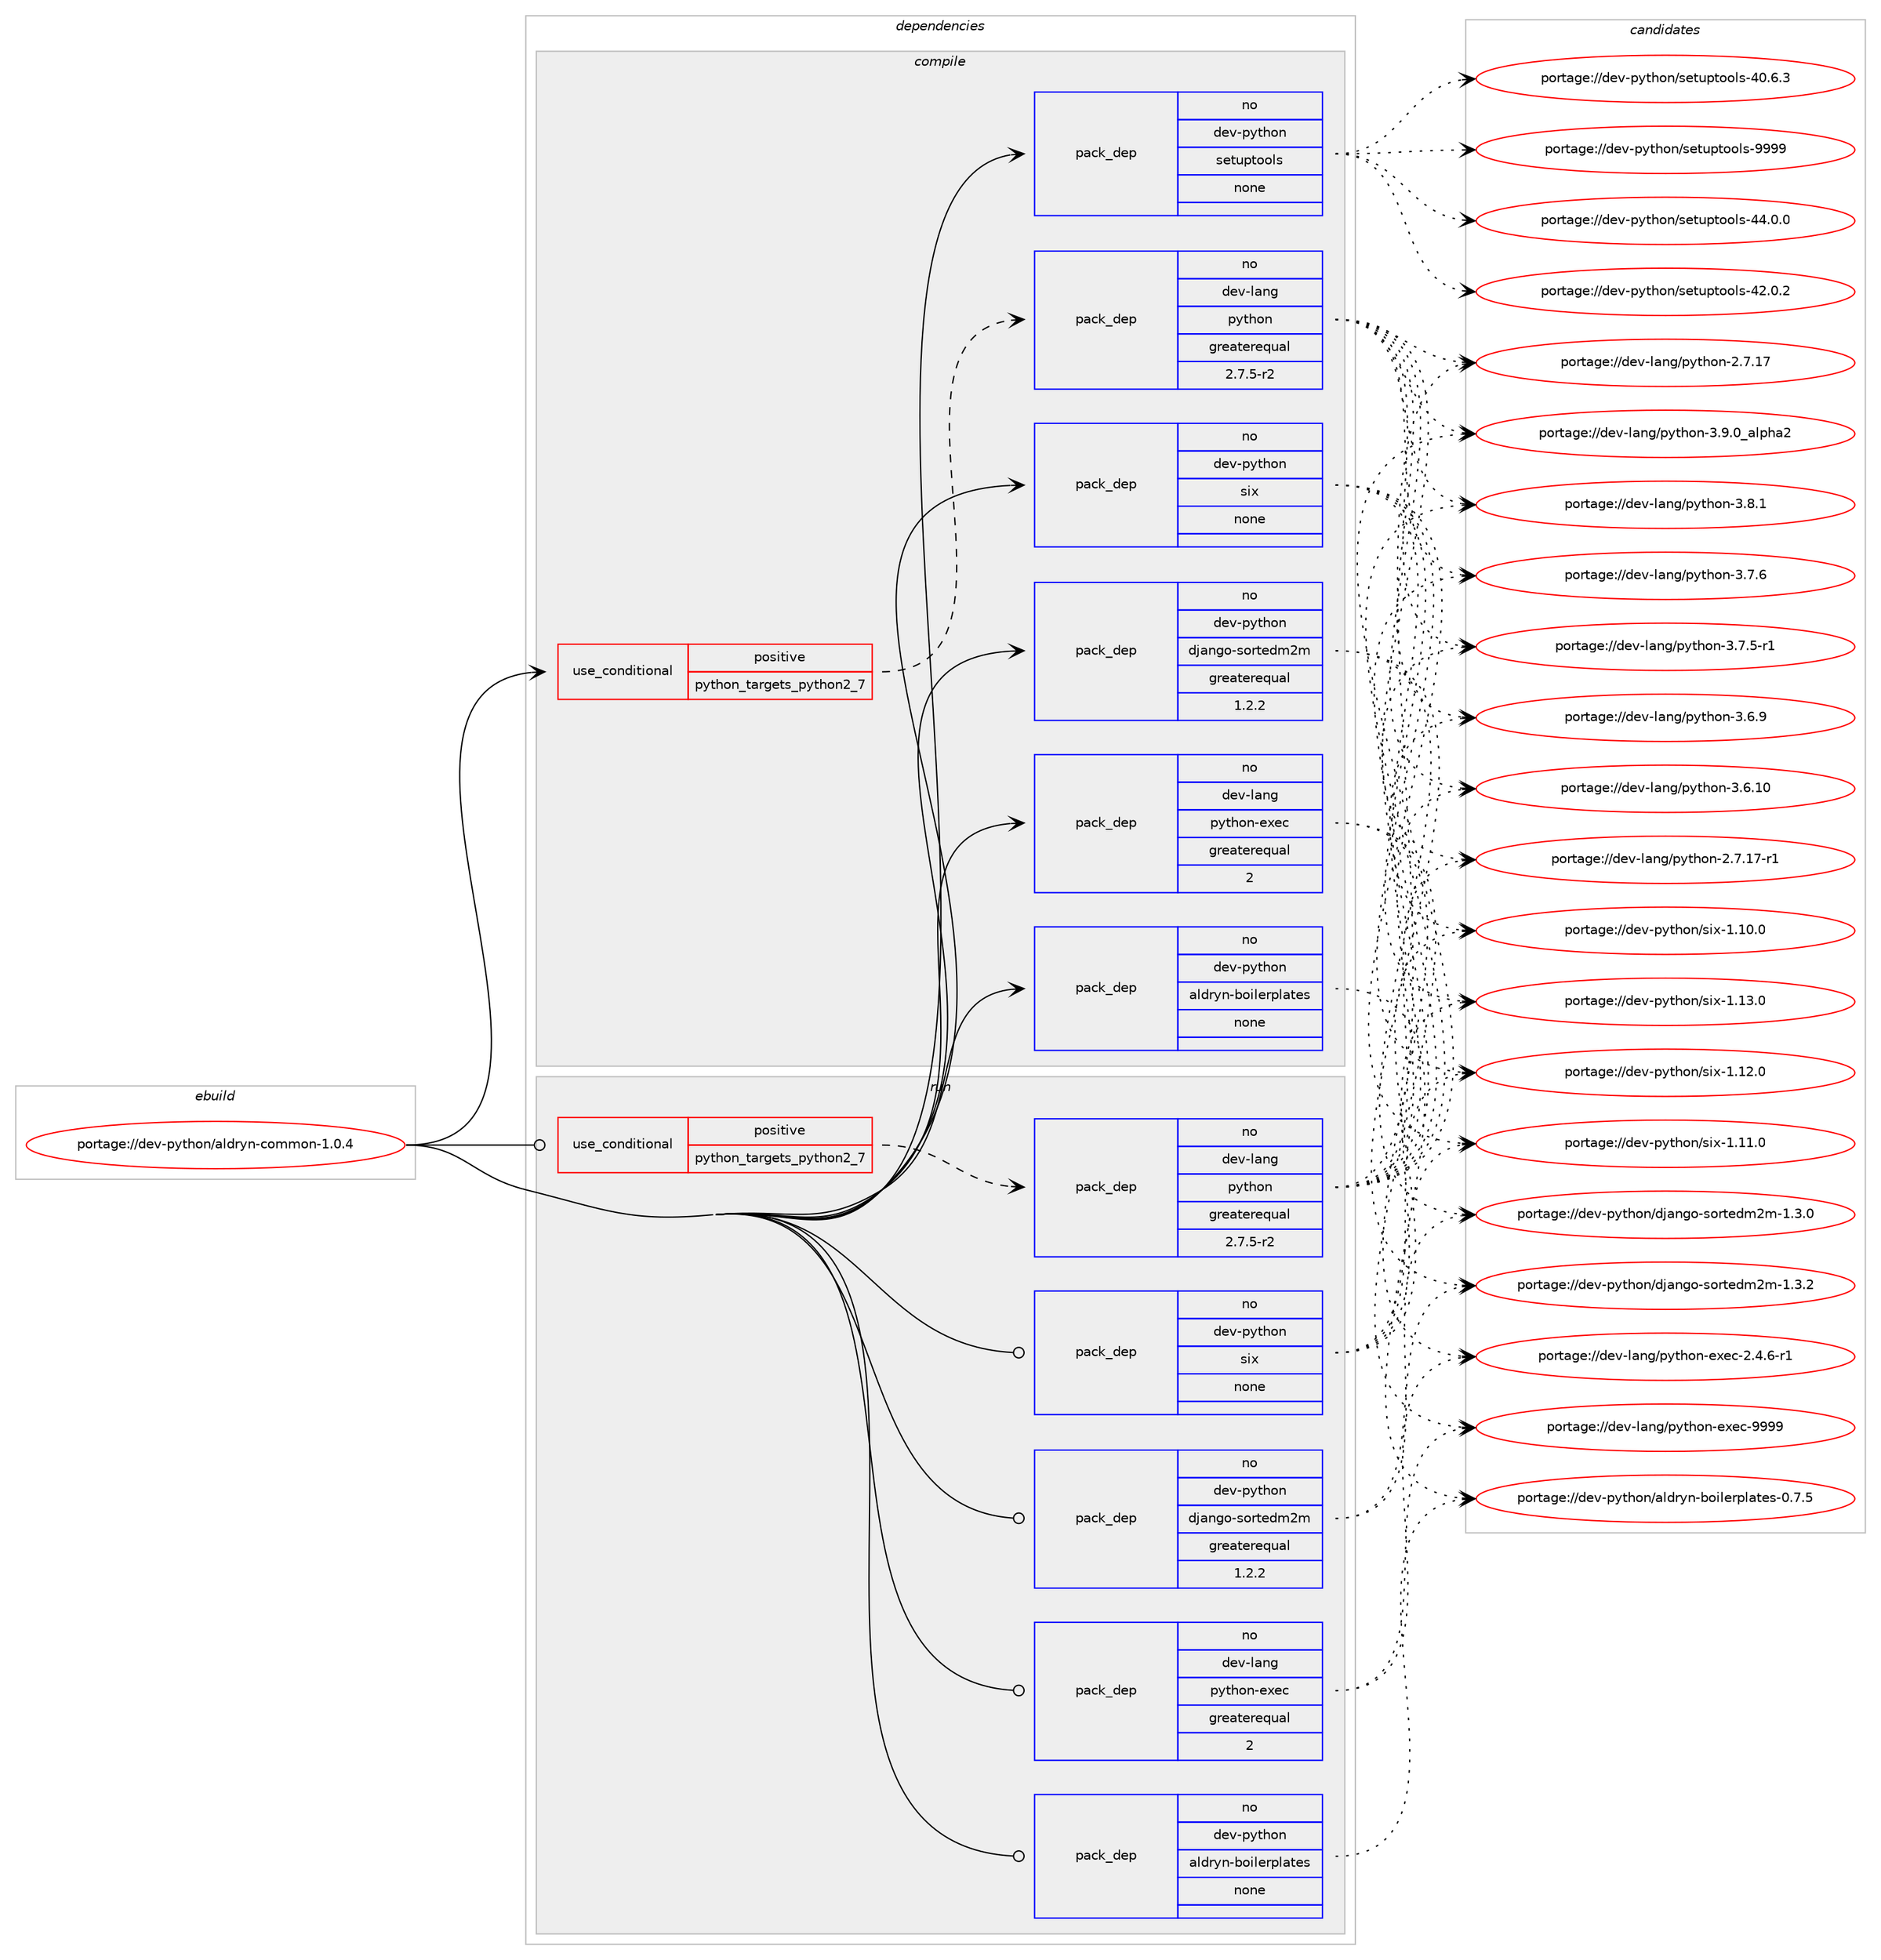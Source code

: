 digraph prolog {

# *************
# Graph options
# *************

newrank=true;
concentrate=true;
compound=true;
graph [rankdir=LR,fontname=Helvetica,fontsize=10,ranksep=1.5];#, ranksep=2.5, nodesep=0.2];
edge  [arrowhead=vee];
node  [fontname=Helvetica,fontsize=10];

# **********
# The ebuild
# **********

subgraph cluster_leftcol {
color=gray;
label=<<i>ebuild</i>>;
id [label="portage://dev-python/aldryn-common-1.0.4", color=red, width=4, href="../dev-python/aldryn-common-1.0.4.svg"];
}

# ****************
# The dependencies
# ****************

subgraph cluster_midcol {
color=gray;
label=<<i>dependencies</i>>;
subgraph cluster_compile {
fillcolor="#eeeeee";
style=filled;
label=<<i>compile</i>>;
subgraph cond119159 {
dependency472062 [label=<<TABLE BORDER="0" CELLBORDER="1" CELLSPACING="0" CELLPADDING="4"><TR><TD ROWSPAN="3" CELLPADDING="10">use_conditional</TD></TR><TR><TD>positive</TD></TR><TR><TD>python_targets_python2_7</TD></TR></TABLE>>, shape=none, color=red];
subgraph pack347888 {
dependency472063 [label=<<TABLE BORDER="0" CELLBORDER="1" CELLSPACING="0" CELLPADDING="4" WIDTH="220"><TR><TD ROWSPAN="6" CELLPADDING="30">pack_dep</TD></TR><TR><TD WIDTH="110">no</TD></TR><TR><TD>dev-lang</TD></TR><TR><TD>python</TD></TR><TR><TD>greaterequal</TD></TR><TR><TD>2.7.5-r2</TD></TR></TABLE>>, shape=none, color=blue];
}
dependency472062:e -> dependency472063:w [weight=20,style="dashed",arrowhead="vee"];
}
id:e -> dependency472062:w [weight=20,style="solid",arrowhead="vee"];
subgraph pack347889 {
dependency472064 [label=<<TABLE BORDER="0" CELLBORDER="1" CELLSPACING="0" CELLPADDING="4" WIDTH="220"><TR><TD ROWSPAN="6" CELLPADDING="30">pack_dep</TD></TR><TR><TD WIDTH="110">no</TD></TR><TR><TD>dev-lang</TD></TR><TR><TD>python-exec</TD></TR><TR><TD>greaterequal</TD></TR><TR><TD>2</TD></TR></TABLE>>, shape=none, color=blue];
}
id:e -> dependency472064:w [weight=20,style="solid",arrowhead="vee"];
subgraph pack347890 {
dependency472065 [label=<<TABLE BORDER="0" CELLBORDER="1" CELLSPACING="0" CELLPADDING="4" WIDTH="220"><TR><TD ROWSPAN="6" CELLPADDING="30">pack_dep</TD></TR><TR><TD WIDTH="110">no</TD></TR><TR><TD>dev-python</TD></TR><TR><TD>aldryn-boilerplates</TD></TR><TR><TD>none</TD></TR><TR><TD></TD></TR></TABLE>>, shape=none, color=blue];
}
id:e -> dependency472065:w [weight=20,style="solid",arrowhead="vee"];
subgraph pack347891 {
dependency472066 [label=<<TABLE BORDER="0" CELLBORDER="1" CELLSPACING="0" CELLPADDING="4" WIDTH="220"><TR><TD ROWSPAN="6" CELLPADDING="30">pack_dep</TD></TR><TR><TD WIDTH="110">no</TD></TR><TR><TD>dev-python</TD></TR><TR><TD>django-sortedm2m</TD></TR><TR><TD>greaterequal</TD></TR><TR><TD>1.2.2</TD></TR></TABLE>>, shape=none, color=blue];
}
id:e -> dependency472066:w [weight=20,style="solid",arrowhead="vee"];
subgraph pack347892 {
dependency472067 [label=<<TABLE BORDER="0" CELLBORDER="1" CELLSPACING="0" CELLPADDING="4" WIDTH="220"><TR><TD ROWSPAN="6" CELLPADDING="30">pack_dep</TD></TR><TR><TD WIDTH="110">no</TD></TR><TR><TD>dev-python</TD></TR><TR><TD>setuptools</TD></TR><TR><TD>none</TD></TR><TR><TD></TD></TR></TABLE>>, shape=none, color=blue];
}
id:e -> dependency472067:w [weight=20,style="solid",arrowhead="vee"];
subgraph pack347893 {
dependency472068 [label=<<TABLE BORDER="0" CELLBORDER="1" CELLSPACING="0" CELLPADDING="4" WIDTH="220"><TR><TD ROWSPAN="6" CELLPADDING="30">pack_dep</TD></TR><TR><TD WIDTH="110">no</TD></TR><TR><TD>dev-python</TD></TR><TR><TD>six</TD></TR><TR><TD>none</TD></TR><TR><TD></TD></TR></TABLE>>, shape=none, color=blue];
}
id:e -> dependency472068:w [weight=20,style="solid",arrowhead="vee"];
}
subgraph cluster_compileandrun {
fillcolor="#eeeeee";
style=filled;
label=<<i>compile and run</i>>;
}
subgraph cluster_run {
fillcolor="#eeeeee";
style=filled;
label=<<i>run</i>>;
subgraph cond119160 {
dependency472069 [label=<<TABLE BORDER="0" CELLBORDER="1" CELLSPACING="0" CELLPADDING="4"><TR><TD ROWSPAN="3" CELLPADDING="10">use_conditional</TD></TR><TR><TD>positive</TD></TR><TR><TD>python_targets_python2_7</TD></TR></TABLE>>, shape=none, color=red];
subgraph pack347894 {
dependency472070 [label=<<TABLE BORDER="0" CELLBORDER="1" CELLSPACING="0" CELLPADDING="4" WIDTH="220"><TR><TD ROWSPAN="6" CELLPADDING="30">pack_dep</TD></TR><TR><TD WIDTH="110">no</TD></TR><TR><TD>dev-lang</TD></TR><TR><TD>python</TD></TR><TR><TD>greaterequal</TD></TR><TR><TD>2.7.5-r2</TD></TR></TABLE>>, shape=none, color=blue];
}
dependency472069:e -> dependency472070:w [weight=20,style="dashed",arrowhead="vee"];
}
id:e -> dependency472069:w [weight=20,style="solid",arrowhead="odot"];
subgraph pack347895 {
dependency472071 [label=<<TABLE BORDER="0" CELLBORDER="1" CELLSPACING="0" CELLPADDING="4" WIDTH="220"><TR><TD ROWSPAN="6" CELLPADDING="30">pack_dep</TD></TR><TR><TD WIDTH="110">no</TD></TR><TR><TD>dev-lang</TD></TR><TR><TD>python-exec</TD></TR><TR><TD>greaterequal</TD></TR><TR><TD>2</TD></TR></TABLE>>, shape=none, color=blue];
}
id:e -> dependency472071:w [weight=20,style="solid",arrowhead="odot"];
subgraph pack347896 {
dependency472072 [label=<<TABLE BORDER="0" CELLBORDER="1" CELLSPACING="0" CELLPADDING="4" WIDTH="220"><TR><TD ROWSPAN="6" CELLPADDING="30">pack_dep</TD></TR><TR><TD WIDTH="110">no</TD></TR><TR><TD>dev-python</TD></TR><TR><TD>aldryn-boilerplates</TD></TR><TR><TD>none</TD></TR><TR><TD></TD></TR></TABLE>>, shape=none, color=blue];
}
id:e -> dependency472072:w [weight=20,style="solid",arrowhead="odot"];
subgraph pack347897 {
dependency472073 [label=<<TABLE BORDER="0" CELLBORDER="1" CELLSPACING="0" CELLPADDING="4" WIDTH="220"><TR><TD ROWSPAN="6" CELLPADDING="30">pack_dep</TD></TR><TR><TD WIDTH="110">no</TD></TR><TR><TD>dev-python</TD></TR><TR><TD>django-sortedm2m</TD></TR><TR><TD>greaterequal</TD></TR><TR><TD>1.2.2</TD></TR></TABLE>>, shape=none, color=blue];
}
id:e -> dependency472073:w [weight=20,style="solid",arrowhead="odot"];
subgraph pack347898 {
dependency472074 [label=<<TABLE BORDER="0" CELLBORDER="1" CELLSPACING="0" CELLPADDING="4" WIDTH="220"><TR><TD ROWSPAN="6" CELLPADDING="30">pack_dep</TD></TR><TR><TD WIDTH="110">no</TD></TR><TR><TD>dev-python</TD></TR><TR><TD>six</TD></TR><TR><TD>none</TD></TR><TR><TD></TD></TR></TABLE>>, shape=none, color=blue];
}
id:e -> dependency472074:w [weight=20,style="solid",arrowhead="odot"];
}
}

# **************
# The candidates
# **************

subgraph cluster_choices {
rank=same;
color=gray;
label=<<i>candidates</i>>;

subgraph choice347888 {
color=black;
nodesep=1;
choice10010111845108971101034711212111610411111045514657464895971081121049750 [label="portage://dev-lang/python-3.9.0_alpha2", color=red, width=4,href="../dev-lang/python-3.9.0_alpha2.svg"];
choice100101118451089711010347112121116104111110455146564649 [label="portage://dev-lang/python-3.8.1", color=red, width=4,href="../dev-lang/python-3.8.1.svg"];
choice100101118451089711010347112121116104111110455146554654 [label="portage://dev-lang/python-3.7.6", color=red, width=4,href="../dev-lang/python-3.7.6.svg"];
choice1001011184510897110103471121211161041111104551465546534511449 [label="portage://dev-lang/python-3.7.5-r1", color=red, width=4,href="../dev-lang/python-3.7.5-r1.svg"];
choice100101118451089711010347112121116104111110455146544657 [label="portage://dev-lang/python-3.6.9", color=red, width=4,href="../dev-lang/python-3.6.9.svg"];
choice10010111845108971101034711212111610411111045514654464948 [label="portage://dev-lang/python-3.6.10", color=red, width=4,href="../dev-lang/python-3.6.10.svg"];
choice100101118451089711010347112121116104111110455046554649554511449 [label="portage://dev-lang/python-2.7.17-r1", color=red, width=4,href="../dev-lang/python-2.7.17-r1.svg"];
choice10010111845108971101034711212111610411111045504655464955 [label="portage://dev-lang/python-2.7.17", color=red, width=4,href="../dev-lang/python-2.7.17.svg"];
dependency472063:e -> choice10010111845108971101034711212111610411111045514657464895971081121049750:w [style=dotted,weight="100"];
dependency472063:e -> choice100101118451089711010347112121116104111110455146564649:w [style=dotted,weight="100"];
dependency472063:e -> choice100101118451089711010347112121116104111110455146554654:w [style=dotted,weight="100"];
dependency472063:e -> choice1001011184510897110103471121211161041111104551465546534511449:w [style=dotted,weight="100"];
dependency472063:e -> choice100101118451089711010347112121116104111110455146544657:w [style=dotted,weight="100"];
dependency472063:e -> choice10010111845108971101034711212111610411111045514654464948:w [style=dotted,weight="100"];
dependency472063:e -> choice100101118451089711010347112121116104111110455046554649554511449:w [style=dotted,weight="100"];
dependency472063:e -> choice10010111845108971101034711212111610411111045504655464955:w [style=dotted,weight="100"];
}
subgraph choice347889 {
color=black;
nodesep=1;
choice10010111845108971101034711212111610411111045101120101994557575757 [label="portage://dev-lang/python-exec-9999", color=red, width=4,href="../dev-lang/python-exec-9999.svg"];
choice10010111845108971101034711212111610411111045101120101994550465246544511449 [label="portage://dev-lang/python-exec-2.4.6-r1", color=red, width=4,href="../dev-lang/python-exec-2.4.6-r1.svg"];
dependency472064:e -> choice10010111845108971101034711212111610411111045101120101994557575757:w [style=dotted,weight="100"];
dependency472064:e -> choice10010111845108971101034711212111610411111045101120101994550465246544511449:w [style=dotted,weight="100"];
}
subgraph choice347890 {
color=black;
nodesep=1;
choice100101118451121211161041111104797108100114121110459811110510810111411210897116101115454846554653 [label="portage://dev-python/aldryn-boilerplates-0.7.5", color=red, width=4,href="../dev-python/aldryn-boilerplates-0.7.5.svg"];
dependency472065:e -> choice100101118451121211161041111104797108100114121110459811110510810111411210897116101115454846554653:w [style=dotted,weight="100"];
}
subgraph choice347891 {
color=black;
nodesep=1;
choice1001011184511212111610411111047100106971101031114511511111411610110010950109454946514650 [label="portage://dev-python/django-sortedm2m-1.3.2", color=red, width=4,href="../dev-python/django-sortedm2m-1.3.2.svg"];
choice1001011184511212111610411111047100106971101031114511511111411610110010950109454946514648 [label="portage://dev-python/django-sortedm2m-1.3.0", color=red, width=4,href="../dev-python/django-sortedm2m-1.3.0.svg"];
dependency472066:e -> choice1001011184511212111610411111047100106971101031114511511111411610110010950109454946514650:w [style=dotted,weight="100"];
dependency472066:e -> choice1001011184511212111610411111047100106971101031114511511111411610110010950109454946514648:w [style=dotted,weight="100"];
}
subgraph choice347892 {
color=black;
nodesep=1;
choice10010111845112121116104111110471151011161171121161111111081154557575757 [label="portage://dev-python/setuptools-9999", color=red, width=4,href="../dev-python/setuptools-9999.svg"];
choice100101118451121211161041111104711510111611711211611111110811545525246484648 [label="portage://dev-python/setuptools-44.0.0", color=red, width=4,href="../dev-python/setuptools-44.0.0.svg"];
choice100101118451121211161041111104711510111611711211611111110811545525046484650 [label="portage://dev-python/setuptools-42.0.2", color=red, width=4,href="../dev-python/setuptools-42.0.2.svg"];
choice100101118451121211161041111104711510111611711211611111110811545524846544651 [label="portage://dev-python/setuptools-40.6.3", color=red, width=4,href="../dev-python/setuptools-40.6.3.svg"];
dependency472067:e -> choice10010111845112121116104111110471151011161171121161111111081154557575757:w [style=dotted,weight="100"];
dependency472067:e -> choice100101118451121211161041111104711510111611711211611111110811545525246484648:w [style=dotted,weight="100"];
dependency472067:e -> choice100101118451121211161041111104711510111611711211611111110811545525046484650:w [style=dotted,weight="100"];
dependency472067:e -> choice100101118451121211161041111104711510111611711211611111110811545524846544651:w [style=dotted,weight="100"];
}
subgraph choice347893 {
color=black;
nodesep=1;
choice100101118451121211161041111104711510512045494649514648 [label="portage://dev-python/six-1.13.0", color=red, width=4,href="../dev-python/six-1.13.0.svg"];
choice100101118451121211161041111104711510512045494649504648 [label="portage://dev-python/six-1.12.0", color=red, width=4,href="../dev-python/six-1.12.0.svg"];
choice100101118451121211161041111104711510512045494649494648 [label="portage://dev-python/six-1.11.0", color=red, width=4,href="../dev-python/six-1.11.0.svg"];
choice100101118451121211161041111104711510512045494649484648 [label="portage://dev-python/six-1.10.0", color=red, width=4,href="../dev-python/six-1.10.0.svg"];
dependency472068:e -> choice100101118451121211161041111104711510512045494649514648:w [style=dotted,weight="100"];
dependency472068:e -> choice100101118451121211161041111104711510512045494649504648:w [style=dotted,weight="100"];
dependency472068:e -> choice100101118451121211161041111104711510512045494649494648:w [style=dotted,weight="100"];
dependency472068:e -> choice100101118451121211161041111104711510512045494649484648:w [style=dotted,weight="100"];
}
subgraph choice347894 {
color=black;
nodesep=1;
choice10010111845108971101034711212111610411111045514657464895971081121049750 [label="portage://dev-lang/python-3.9.0_alpha2", color=red, width=4,href="../dev-lang/python-3.9.0_alpha2.svg"];
choice100101118451089711010347112121116104111110455146564649 [label="portage://dev-lang/python-3.8.1", color=red, width=4,href="../dev-lang/python-3.8.1.svg"];
choice100101118451089711010347112121116104111110455146554654 [label="portage://dev-lang/python-3.7.6", color=red, width=4,href="../dev-lang/python-3.7.6.svg"];
choice1001011184510897110103471121211161041111104551465546534511449 [label="portage://dev-lang/python-3.7.5-r1", color=red, width=4,href="../dev-lang/python-3.7.5-r1.svg"];
choice100101118451089711010347112121116104111110455146544657 [label="portage://dev-lang/python-3.6.9", color=red, width=4,href="../dev-lang/python-3.6.9.svg"];
choice10010111845108971101034711212111610411111045514654464948 [label="portage://dev-lang/python-3.6.10", color=red, width=4,href="../dev-lang/python-3.6.10.svg"];
choice100101118451089711010347112121116104111110455046554649554511449 [label="portage://dev-lang/python-2.7.17-r1", color=red, width=4,href="../dev-lang/python-2.7.17-r1.svg"];
choice10010111845108971101034711212111610411111045504655464955 [label="portage://dev-lang/python-2.7.17", color=red, width=4,href="../dev-lang/python-2.7.17.svg"];
dependency472070:e -> choice10010111845108971101034711212111610411111045514657464895971081121049750:w [style=dotted,weight="100"];
dependency472070:e -> choice100101118451089711010347112121116104111110455146564649:w [style=dotted,weight="100"];
dependency472070:e -> choice100101118451089711010347112121116104111110455146554654:w [style=dotted,weight="100"];
dependency472070:e -> choice1001011184510897110103471121211161041111104551465546534511449:w [style=dotted,weight="100"];
dependency472070:e -> choice100101118451089711010347112121116104111110455146544657:w [style=dotted,weight="100"];
dependency472070:e -> choice10010111845108971101034711212111610411111045514654464948:w [style=dotted,weight="100"];
dependency472070:e -> choice100101118451089711010347112121116104111110455046554649554511449:w [style=dotted,weight="100"];
dependency472070:e -> choice10010111845108971101034711212111610411111045504655464955:w [style=dotted,weight="100"];
}
subgraph choice347895 {
color=black;
nodesep=1;
choice10010111845108971101034711212111610411111045101120101994557575757 [label="portage://dev-lang/python-exec-9999", color=red, width=4,href="../dev-lang/python-exec-9999.svg"];
choice10010111845108971101034711212111610411111045101120101994550465246544511449 [label="portage://dev-lang/python-exec-2.4.6-r1", color=red, width=4,href="../dev-lang/python-exec-2.4.6-r1.svg"];
dependency472071:e -> choice10010111845108971101034711212111610411111045101120101994557575757:w [style=dotted,weight="100"];
dependency472071:e -> choice10010111845108971101034711212111610411111045101120101994550465246544511449:w [style=dotted,weight="100"];
}
subgraph choice347896 {
color=black;
nodesep=1;
choice100101118451121211161041111104797108100114121110459811110510810111411210897116101115454846554653 [label="portage://dev-python/aldryn-boilerplates-0.7.5", color=red, width=4,href="../dev-python/aldryn-boilerplates-0.7.5.svg"];
dependency472072:e -> choice100101118451121211161041111104797108100114121110459811110510810111411210897116101115454846554653:w [style=dotted,weight="100"];
}
subgraph choice347897 {
color=black;
nodesep=1;
choice1001011184511212111610411111047100106971101031114511511111411610110010950109454946514650 [label="portage://dev-python/django-sortedm2m-1.3.2", color=red, width=4,href="../dev-python/django-sortedm2m-1.3.2.svg"];
choice1001011184511212111610411111047100106971101031114511511111411610110010950109454946514648 [label="portage://dev-python/django-sortedm2m-1.3.0", color=red, width=4,href="../dev-python/django-sortedm2m-1.3.0.svg"];
dependency472073:e -> choice1001011184511212111610411111047100106971101031114511511111411610110010950109454946514650:w [style=dotted,weight="100"];
dependency472073:e -> choice1001011184511212111610411111047100106971101031114511511111411610110010950109454946514648:w [style=dotted,weight="100"];
}
subgraph choice347898 {
color=black;
nodesep=1;
choice100101118451121211161041111104711510512045494649514648 [label="portage://dev-python/six-1.13.0", color=red, width=4,href="../dev-python/six-1.13.0.svg"];
choice100101118451121211161041111104711510512045494649504648 [label="portage://dev-python/six-1.12.0", color=red, width=4,href="../dev-python/six-1.12.0.svg"];
choice100101118451121211161041111104711510512045494649494648 [label="portage://dev-python/six-1.11.0", color=red, width=4,href="../dev-python/six-1.11.0.svg"];
choice100101118451121211161041111104711510512045494649484648 [label="portage://dev-python/six-1.10.0", color=red, width=4,href="../dev-python/six-1.10.0.svg"];
dependency472074:e -> choice100101118451121211161041111104711510512045494649514648:w [style=dotted,weight="100"];
dependency472074:e -> choice100101118451121211161041111104711510512045494649504648:w [style=dotted,weight="100"];
dependency472074:e -> choice100101118451121211161041111104711510512045494649494648:w [style=dotted,weight="100"];
dependency472074:e -> choice100101118451121211161041111104711510512045494649484648:w [style=dotted,weight="100"];
}
}

}
